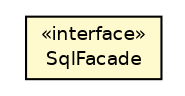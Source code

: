 #!/usr/local/bin/dot
#
# Class diagram 
# Generated by UMLGraph version R5_6 (http://www.umlgraph.org/)
#

digraph G {
	edge [fontname="Helvetica",fontsize=10,labelfontname="Helvetica",labelfontsize=10];
	node [fontname="Helvetica",fontsize=10,shape=plaintext];
	nodesep=0.25;
	ranksep=0.5;
	// net.ljcomputing.sql.facade.SqlFacade
	c1000 [label=<<table title="net.ljcomputing.sql.facade.SqlFacade" border="0" cellborder="1" cellspacing="0" cellpadding="2" port="p" bgcolor="lemonChiffon" href="./SqlFacade.html">
		<tr><td><table border="0" cellspacing="0" cellpadding="1">
<tr><td align="center" balign="center"> &#171;interface&#187; </td></tr>
<tr><td align="center" balign="center"> SqlFacade </td></tr>
		</table></td></tr>
		</table>>, URL="./SqlFacade.html", fontname="Helvetica", fontcolor="black", fontsize=9.0];
}

